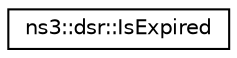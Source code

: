digraph "Graphical Class Hierarchy"
{
 // LATEX_PDF_SIZE
  edge [fontname="Helvetica",fontsize="10",labelfontname="Helvetica",labelfontsize="10"];
  node [fontname="Helvetica",fontsize="10",shape=record];
  rankdir="LR";
  Node0 [label="ns3::dsr::IsExpired",height=0.2,width=0.4,color="black", fillcolor="white", style="filled",URL="$structns3_1_1dsr_1_1_is_expired.html",tooltip="IsExpired structure."];
}
